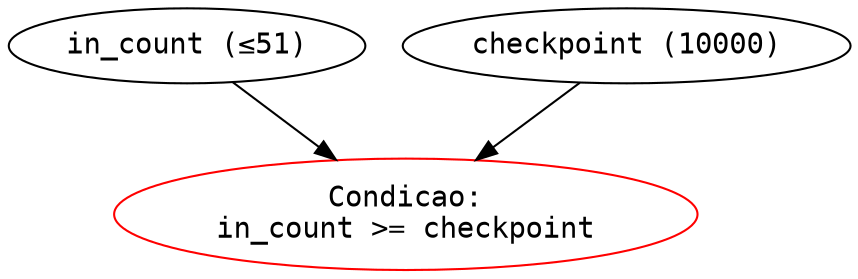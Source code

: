 digraph Compress_DFG {
    node [shape=ellipse, fontname="Courier"];
    edge [fontname="Courier"];

    // Variaveis e constantes
    IN_COUNT [label="in_count (≤51)"];
    CHECK_GAP [label="checkpoint (10000)"];
    COND [label="Condicao:\nin_count >= checkpoint"];

    // Fluxo de dados
    IN_COUNT -> COND;
    CHECK_GAP -> COND;

    // Conflito (vermelho)
    COND [color="red"];
}